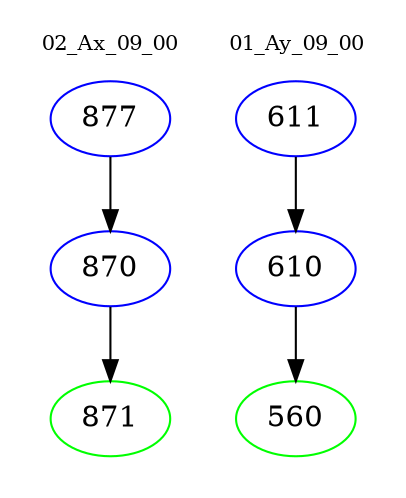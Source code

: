 digraph{
subgraph cluster_0 {
color = white
label = "02_Ax_09_00";
fontsize=10;
T0_877 [label="877", color="blue"]
T0_877 -> T0_870 [color="black"]
T0_870 [label="870", color="blue"]
T0_870 -> T0_871 [color="black"]
T0_871 [label="871", color="green"]
}
subgraph cluster_1 {
color = white
label = "01_Ay_09_00";
fontsize=10;
T1_611 [label="611", color="blue"]
T1_611 -> T1_610 [color="black"]
T1_610 [label="610", color="blue"]
T1_610 -> T1_560 [color="black"]
T1_560 [label="560", color="green"]
}
}
